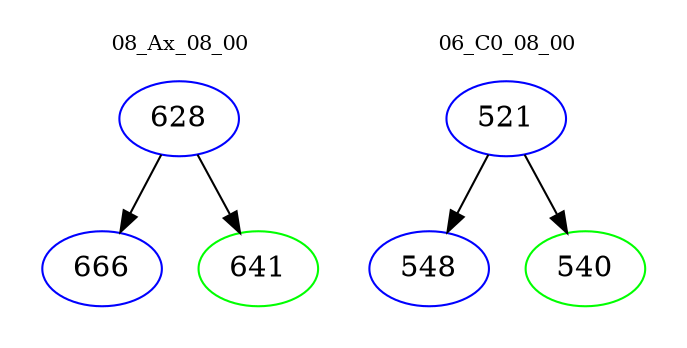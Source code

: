 digraph{
subgraph cluster_0 {
color = white
label = "08_Ax_08_00";
fontsize=10;
T0_628 [label="628", color="blue"]
T0_628 -> T0_666 [color="black"]
T0_666 [label="666", color="blue"]
T0_628 -> T0_641 [color="black"]
T0_641 [label="641", color="green"]
}
subgraph cluster_1 {
color = white
label = "06_C0_08_00";
fontsize=10;
T1_521 [label="521", color="blue"]
T1_521 -> T1_548 [color="black"]
T1_548 [label="548", color="blue"]
T1_521 -> T1_540 [color="black"]
T1_540 [label="540", color="green"]
}
}
